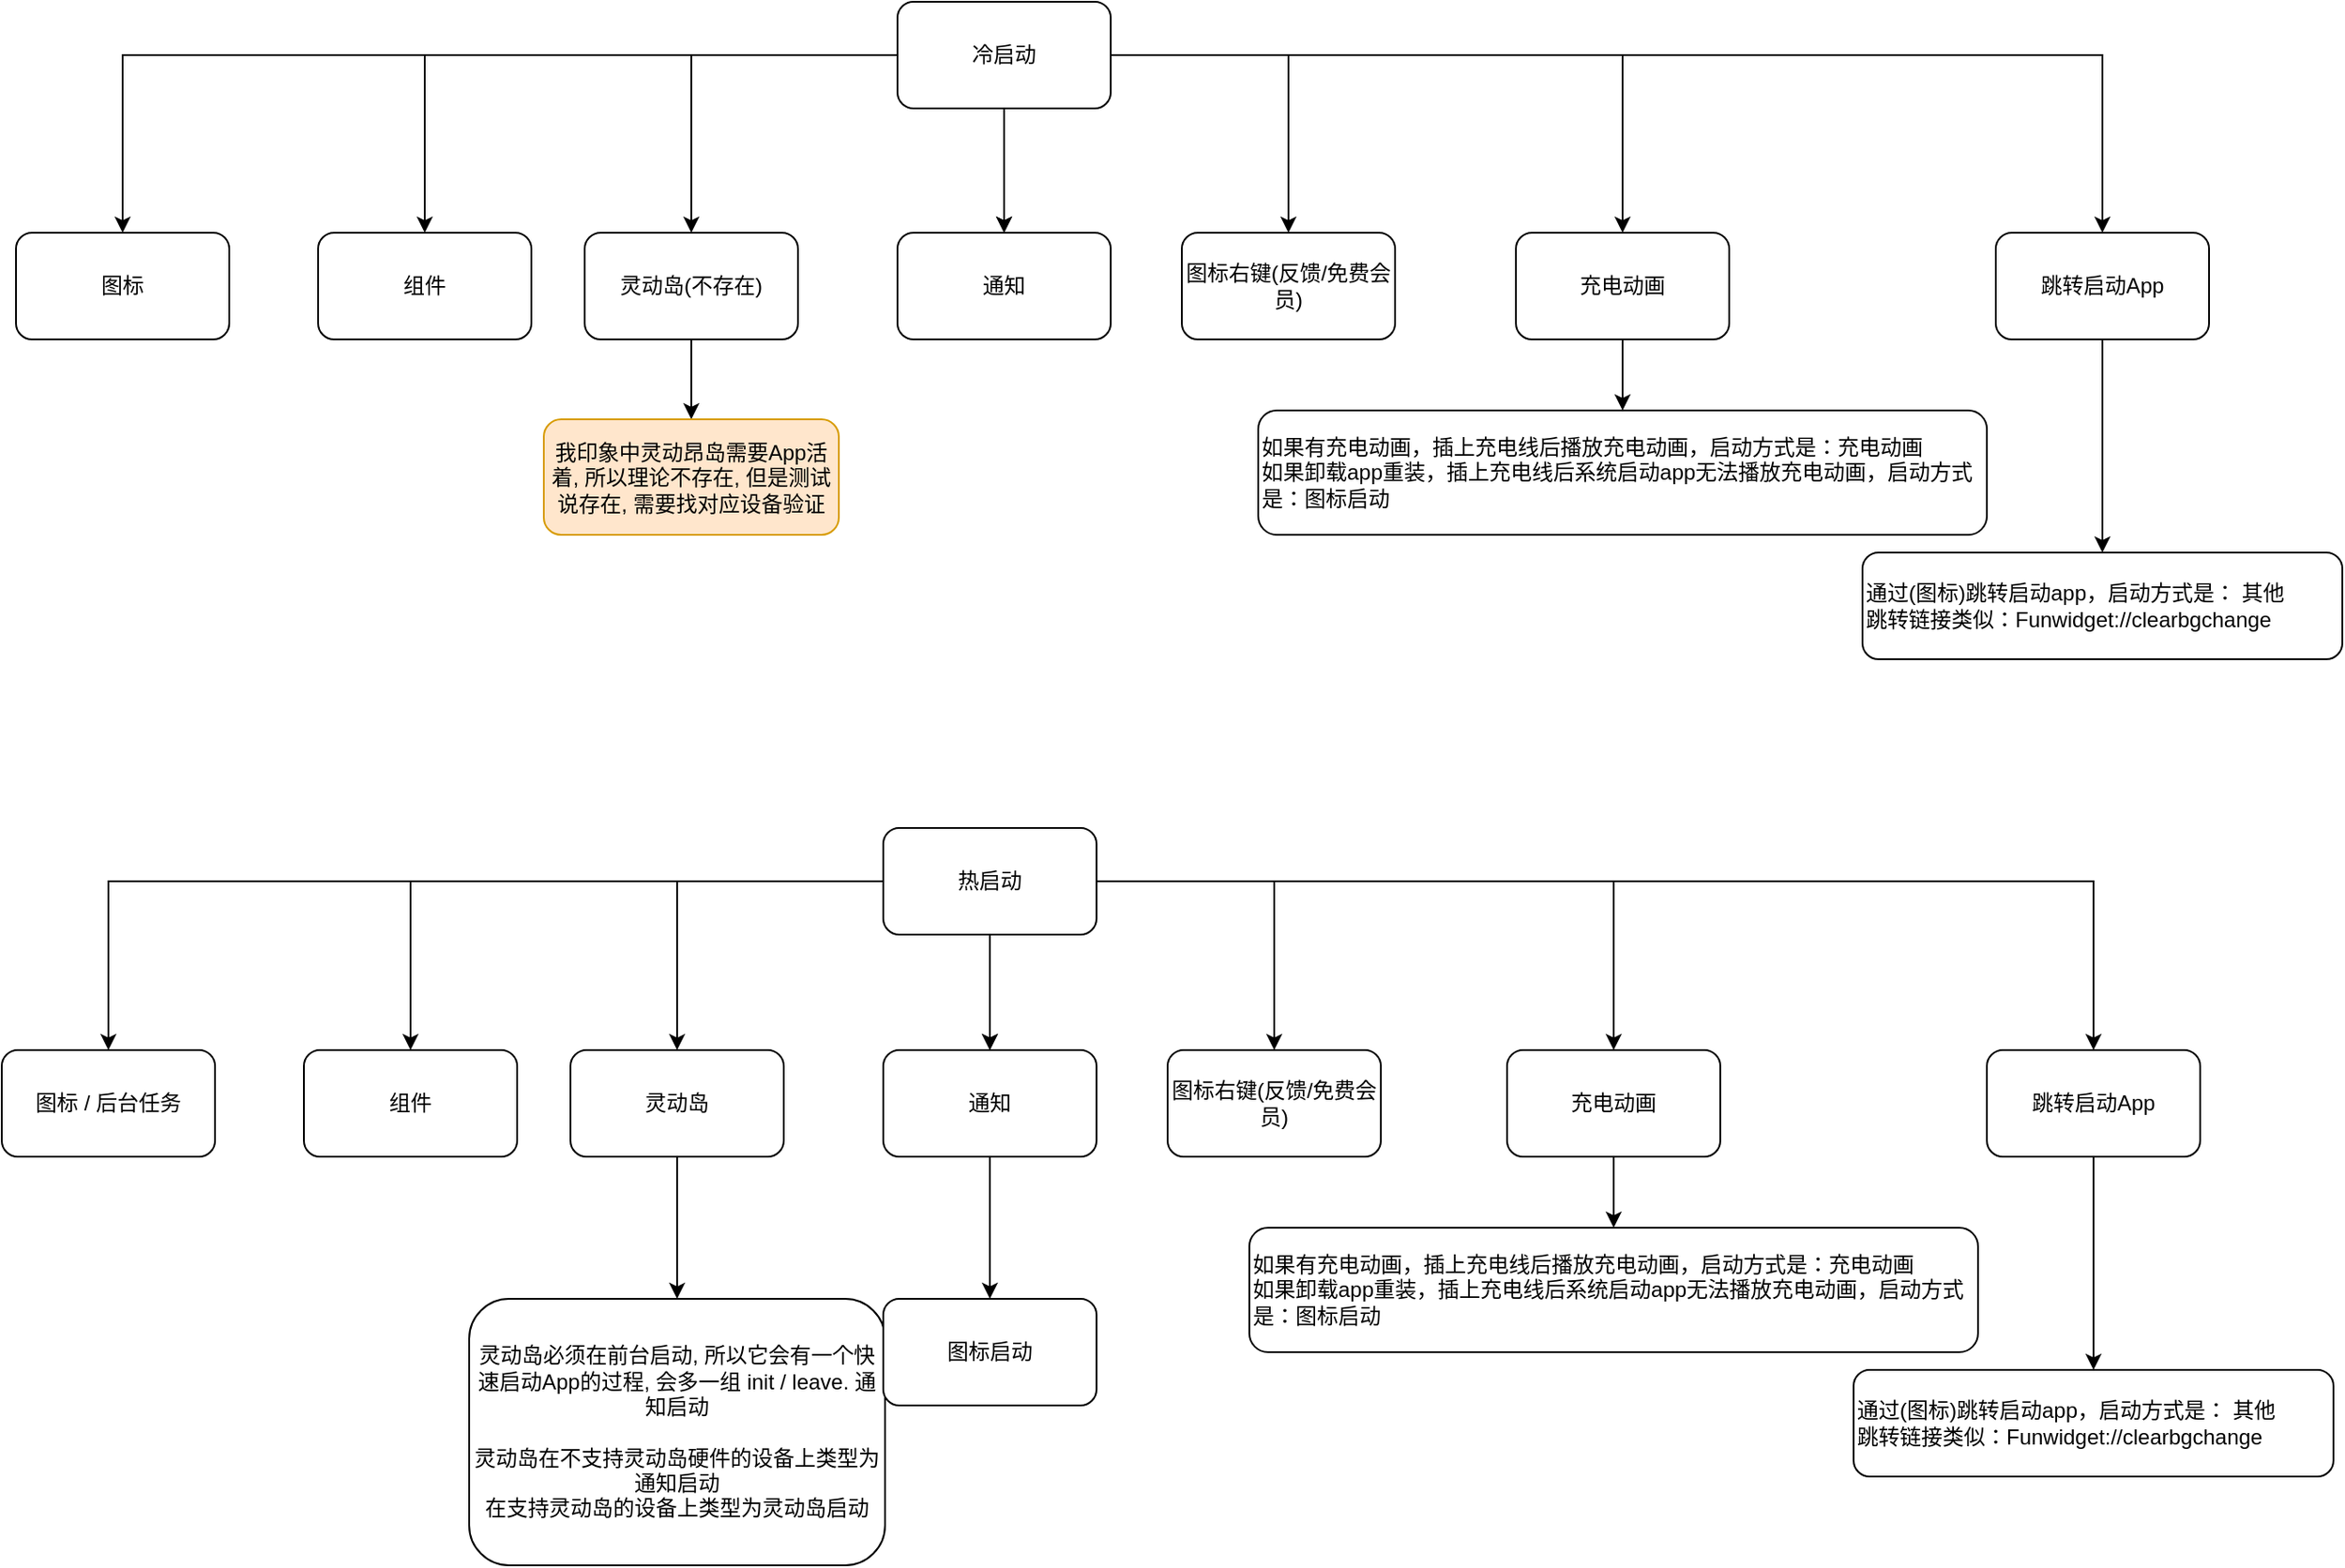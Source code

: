 <mxfile version="27.0.9">
  <diagram name="第 1 页" id="DR47_IzQKjVvNNsbXrHD">
    <mxGraphModel dx="1426" dy="791" grid="1" gridSize="10" guides="1" tooltips="1" connect="1" arrows="1" fold="1" page="1" pageScale="1" pageWidth="827" pageHeight="1169" math="0" shadow="0">
      <root>
        <mxCell id="0" />
        <mxCell id="1" parent="0" />
        <mxCell id="mJpknvR6hPVJOugvHWo4-3" value="" style="edgeStyle=orthogonalEdgeStyle;rounded=0;orthogonalLoop=1;jettySize=auto;html=1;" parent="1" source="mJpknvR6hPVJOugvHWo4-1" target="mJpknvR6hPVJOugvHWo4-2" edge="1">
          <mxGeometry relative="1" as="geometry" />
        </mxCell>
        <mxCell id="mJpknvR6hPVJOugvHWo4-5" value="" style="edgeStyle=orthogonalEdgeStyle;rounded=0;orthogonalLoop=1;jettySize=auto;html=1;" parent="1" source="mJpknvR6hPVJOugvHWo4-1" target="mJpknvR6hPVJOugvHWo4-4" edge="1">
          <mxGeometry relative="1" as="geometry" />
        </mxCell>
        <mxCell id="mJpknvR6hPVJOugvHWo4-8" value="" style="edgeStyle=orthogonalEdgeStyle;rounded=0;orthogonalLoop=1;jettySize=auto;html=1;" parent="1" source="mJpknvR6hPVJOugvHWo4-1" target="mJpknvR6hPVJOugvHWo4-4" edge="1">
          <mxGeometry relative="1" as="geometry" />
        </mxCell>
        <mxCell id="mJpknvR6hPVJOugvHWo4-10" value="" style="edgeStyle=orthogonalEdgeStyle;rounded=0;orthogonalLoop=1;jettySize=auto;html=1;" parent="1" source="mJpknvR6hPVJOugvHWo4-1" target="mJpknvR6hPVJOugvHWo4-9" edge="1">
          <mxGeometry relative="1" as="geometry" />
        </mxCell>
        <mxCell id="mJpknvR6hPVJOugvHWo4-12" value="" style="edgeStyle=orthogonalEdgeStyle;rounded=0;orthogonalLoop=1;jettySize=auto;html=1;" parent="1" source="mJpknvR6hPVJOugvHWo4-1" target="mJpknvR6hPVJOugvHWo4-11" edge="1">
          <mxGeometry relative="1" as="geometry" />
        </mxCell>
        <mxCell id="mJpknvR6hPVJOugvHWo4-13" style="edgeStyle=orthogonalEdgeStyle;rounded=0;orthogonalLoop=1;jettySize=auto;html=1;entryX=0.5;entryY=0;entryDx=0;entryDy=0;" parent="1" source="mJpknvR6hPVJOugvHWo4-1" target="mJpknvR6hPVJOugvHWo4-6" edge="1">
          <mxGeometry relative="1" as="geometry" />
        </mxCell>
        <mxCell id="-SUCJFgHkxZR1MliOKyg-2" value="" style="edgeStyle=orthogonalEdgeStyle;rounded=0;orthogonalLoop=1;jettySize=auto;html=1;" edge="1" parent="1" source="mJpknvR6hPVJOugvHWo4-1" target="-SUCJFgHkxZR1MliOKyg-1">
          <mxGeometry relative="1" as="geometry" />
        </mxCell>
        <mxCell id="-SUCJFgHkxZR1MliOKyg-7" value="" style="edgeStyle=orthogonalEdgeStyle;rounded=0;orthogonalLoop=1;jettySize=auto;html=1;" edge="1" parent="1" source="mJpknvR6hPVJOugvHWo4-1" target="-SUCJFgHkxZR1MliOKyg-6">
          <mxGeometry relative="1" as="geometry" />
        </mxCell>
        <mxCell id="mJpknvR6hPVJOugvHWo4-1" value="冷启动" style="rounded=1;whiteSpace=wrap;html=1;" parent="1" vertex="1">
          <mxGeometry x="522" y="90" width="120" height="60" as="geometry" />
        </mxCell>
        <mxCell id="mJpknvR6hPVJOugvHWo4-2" value="图标" style="rounded=1;whiteSpace=wrap;html=1;" parent="1" vertex="1">
          <mxGeometry x="26" y="220" width="120" height="60" as="geometry" />
        </mxCell>
        <mxCell id="mJpknvR6hPVJOugvHWo4-4" value="通知" style="whiteSpace=wrap;html=1;rounded=1;" parent="1" vertex="1">
          <mxGeometry x="522" y="220" width="120" height="60" as="geometry" />
        </mxCell>
        <mxCell id="mJpknvR6hPVJOugvHWo4-6" value="组件" style="whiteSpace=wrap;html=1;rounded=1;" parent="1" vertex="1">
          <mxGeometry x="196" y="220" width="120" height="60" as="geometry" />
        </mxCell>
        <mxCell id="-SUCJFgHkxZR1MliOKyg-19" value="" style="edgeStyle=orthogonalEdgeStyle;rounded=0;orthogonalLoop=1;jettySize=auto;html=1;" edge="1" parent="1" source="mJpknvR6hPVJOugvHWo4-9" target="-SUCJFgHkxZR1MliOKyg-18">
          <mxGeometry relative="1" as="geometry" />
        </mxCell>
        <mxCell id="mJpknvR6hPVJOugvHWo4-9" value="灵动岛(不存在)" style="whiteSpace=wrap;html=1;rounded=1;" parent="1" vertex="1">
          <mxGeometry x="346" y="220" width="120" height="60" as="geometry" />
        </mxCell>
        <mxCell id="mJpknvR6hPVJOugvHWo4-11" value="图标右键(反馈/免费会员)" style="whiteSpace=wrap;html=1;rounded=1;" parent="1" vertex="1">
          <mxGeometry x="682" y="220" width="120" height="60" as="geometry" />
        </mxCell>
        <mxCell id="mJpknvR6hPVJOugvHWo4-14" value="" style="edgeStyle=orthogonalEdgeStyle;rounded=0;orthogonalLoop=1;jettySize=auto;html=1;" parent="1" source="mJpknvR6hPVJOugvHWo4-20" target="mJpknvR6hPVJOugvHWo4-21" edge="1">
          <mxGeometry relative="1" as="geometry" />
        </mxCell>
        <mxCell id="mJpknvR6hPVJOugvHWo4-15" value="" style="edgeStyle=orthogonalEdgeStyle;rounded=0;orthogonalLoop=1;jettySize=auto;html=1;" parent="1" source="mJpknvR6hPVJOugvHWo4-20" target="mJpknvR6hPVJOugvHWo4-22" edge="1">
          <mxGeometry relative="1" as="geometry" />
        </mxCell>
        <mxCell id="mJpknvR6hPVJOugvHWo4-16" value="" style="edgeStyle=orthogonalEdgeStyle;rounded=0;orthogonalLoop=1;jettySize=auto;html=1;" parent="1" source="mJpknvR6hPVJOugvHWo4-20" target="mJpknvR6hPVJOugvHWo4-22" edge="1">
          <mxGeometry relative="1" as="geometry" />
        </mxCell>
        <mxCell id="mJpknvR6hPVJOugvHWo4-17" value="" style="edgeStyle=orthogonalEdgeStyle;rounded=0;orthogonalLoop=1;jettySize=auto;html=1;" parent="1" source="mJpknvR6hPVJOugvHWo4-20" target="mJpknvR6hPVJOugvHWo4-24" edge="1">
          <mxGeometry relative="1" as="geometry" />
        </mxCell>
        <mxCell id="mJpknvR6hPVJOugvHWo4-18" value="" style="edgeStyle=orthogonalEdgeStyle;rounded=0;orthogonalLoop=1;jettySize=auto;html=1;" parent="1" source="mJpknvR6hPVJOugvHWo4-20" target="mJpknvR6hPVJOugvHWo4-25" edge="1">
          <mxGeometry relative="1" as="geometry" />
        </mxCell>
        <mxCell id="mJpknvR6hPVJOugvHWo4-19" style="edgeStyle=orthogonalEdgeStyle;rounded=0;orthogonalLoop=1;jettySize=auto;html=1;entryX=0.5;entryY=0;entryDx=0;entryDy=0;" parent="1" source="mJpknvR6hPVJOugvHWo4-20" target="mJpknvR6hPVJOugvHWo4-23" edge="1">
          <mxGeometry relative="1" as="geometry" />
        </mxCell>
        <mxCell id="-SUCJFgHkxZR1MliOKyg-16" style="edgeStyle=orthogonalEdgeStyle;rounded=0;orthogonalLoop=1;jettySize=auto;html=1;entryX=0.5;entryY=0;entryDx=0;entryDy=0;" edge="1" parent="1" source="mJpknvR6hPVJOugvHWo4-20" target="-SUCJFgHkxZR1MliOKyg-11">
          <mxGeometry relative="1" as="geometry" />
        </mxCell>
        <mxCell id="-SUCJFgHkxZR1MliOKyg-17" style="edgeStyle=orthogonalEdgeStyle;rounded=0;orthogonalLoop=1;jettySize=auto;html=1;entryX=0.5;entryY=0;entryDx=0;entryDy=0;" edge="1" parent="1" source="mJpknvR6hPVJOugvHWo4-20" target="-SUCJFgHkxZR1MliOKyg-13">
          <mxGeometry relative="1" as="geometry" />
        </mxCell>
        <mxCell id="mJpknvR6hPVJOugvHWo4-20" value="热启动" style="rounded=1;whiteSpace=wrap;html=1;" parent="1" vertex="1">
          <mxGeometry x="514" y="555" width="120" height="60" as="geometry" />
        </mxCell>
        <mxCell id="mJpknvR6hPVJOugvHWo4-21" value="图标 / 后台任务" style="rounded=1;whiteSpace=wrap;html=1;" parent="1" vertex="1">
          <mxGeometry x="18" y="680" width="120" height="60" as="geometry" />
        </mxCell>
        <mxCell id="mJpknvR6hPVJOugvHWo4-29" value="" style="edgeStyle=orthogonalEdgeStyle;rounded=0;orthogonalLoop=1;jettySize=auto;html=1;" parent="1" source="mJpknvR6hPVJOugvHWo4-22" target="mJpknvR6hPVJOugvHWo4-28" edge="1">
          <mxGeometry relative="1" as="geometry" />
        </mxCell>
        <mxCell id="mJpknvR6hPVJOugvHWo4-22" value="通知" style="whiteSpace=wrap;html=1;rounded=1;" parent="1" vertex="1">
          <mxGeometry x="514" y="680" width="120" height="60" as="geometry" />
        </mxCell>
        <mxCell id="mJpknvR6hPVJOugvHWo4-23" value="组件" style="whiteSpace=wrap;html=1;rounded=1;" parent="1" vertex="1">
          <mxGeometry x="188" y="680" width="120" height="60" as="geometry" />
        </mxCell>
        <mxCell id="mJpknvR6hPVJOugvHWo4-27" value="" style="edgeStyle=orthogonalEdgeStyle;rounded=0;orthogonalLoop=1;jettySize=auto;html=1;" parent="1" source="mJpknvR6hPVJOugvHWo4-24" target="mJpknvR6hPVJOugvHWo4-26" edge="1">
          <mxGeometry relative="1" as="geometry" />
        </mxCell>
        <mxCell id="mJpknvR6hPVJOugvHWo4-24" value="灵动岛" style="whiteSpace=wrap;html=1;rounded=1;" parent="1" vertex="1">
          <mxGeometry x="338" y="680" width="120" height="60" as="geometry" />
        </mxCell>
        <mxCell id="mJpknvR6hPVJOugvHWo4-25" value="图标右键(反馈/免费会员)" style="whiteSpace=wrap;html=1;rounded=1;" parent="1" vertex="1">
          <mxGeometry x="674" y="680" width="120" height="60" as="geometry" />
        </mxCell>
        <mxCell id="mJpknvR6hPVJOugvHWo4-26" value="灵动岛必须在前台启动, 所以它会有一个快速启动App的过程, 会多一组 init / leave. 通知启动&lt;div&gt;&lt;br&gt;&lt;/div&gt;&lt;div&gt;灵动岛在不支持灵动岛硬件的设备上类型为 通知启动&lt;/div&gt;&lt;div&gt;在支持灵动岛的设备上类型为灵动岛启动&lt;/div&gt;" style="whiteSpace=wrap;html=1;rounded=1;" parent="1" vertex="1">
          <mxGeometry x="281" y="820" width="234" height="150" as="geometry" />
        </mxCell>
        <mxCell id="mJpknvR6hPVJOugvHWo4-28" value="图标启动" style="whiteSpace=wrap;html=1;rounded=1;" parent="1" vertex="1">
          <mxGeometry x="514" y="820" width="120" height="60" as="geometry" />
        </mxCell>
        <mxCell id="-SUCJFgHkxZR1MliOKyg-4" value="" style="edgeStyle=orthogonalEdgeStyle;rounded=0;orthogonalLoop=1;jettySize=auto;html=1;" edge="1" parent="1" source="-SUCJFgHkxZR1MliOKyg-1" target="-SUCJFgHkxZR1MliOKyg-3">
          <mxGeometry relative="1" as="geometry" />
        </mxCell>
        <mxCell id="-SUCJFgHkxZR1MliOKyg-1" value="充电动画" style="whiteSpace=wrap;html=1;rounded=1;" vertex="1" parent="1">
          <mxGeometry x="870" y="220" width="120" height="60" as="geometry" />
        </mxCell>
        <mxCell id="-SUCJFgHkxZR1MliOKyg-3" value="&lt;div&gt;如果有充电动画，插上充电线后播放充电动画，启动方式是：充电动画&lt;/div&gt;&lt;div&gt;如果卸载app重装，插上充电线后系统启动app无法播放充电动画，启动方式是：图标启动&lt;/div&gt;" style="whiteSpace=wrap;html=1;rounded=1;align=left;" vertex="1" parent="1">
          <mxGeometry x="725" y="320" width="410" height="70" as="geometry" />
        </mxCell>
        <mxCell id="-SUCJFgHkxZR1MliOKyg-9" value="" style="edgeStyle=orthogonalEdgeStyle;rounded=0;orthogonalLoop=1;jettySize=auto;html=1;" edge="1" parent="1" source="-SUCJFgHkxZR1MliOKyg-6" target="-SUCJFgHkxZR1MliOKyg-8">
          <mxGeometry relative="1" as="geometry" />
        </mxCell>
        <mxCell id="-SUCJFgHkxZR1MliOKyg-6" value="跳转启动App" style="whiteSpace=wrap;html=1;rounded=1;" vertex="1" parent="1">
          <mxGeometry x="1140" y="220" width="120" height="60" as="geometry" />
        </mxCell>
        <mxCell id="-SUCJFgHkxZR1MliOKyg-8" value="通过(图标)跳转启动app，启动方式是： 其他&lt;br&gt;跳转链接类似：Funwidget://clearbgchange" style="whiteSpace=wrap;html=1;rounded=1;align=left;" vertex="1" parent="1">
          <mxGeometry x="1065" y="400" width="270" height="60" as="geometry" />
        </mxCell>
        <mxCell id="-SUCJFgHkxZR1MliOKyg-10" value="" style="edgeStyle=orthogonalEdgeStyle;rounded=0;orthogonalLoop=1;jettySize=auto;html=1;" edge="1" source="-SUCJFgHkxZR1MliOKyg-11" target="-SUCJFgHkxZR1MliOKyg-15" parent="1">
          <mxGeometry relative="1" as="geometry" />
        </mxCell>
        <mxCell id="-SUCJFgHkxZR1MliOKyg-11" value="充电动画" style="whiteSpace=wrap;html=1;rounded=1;" vertex="1" parent="1">
          <mxGeometry x="865" y="680" width="120" height="60" as="geometry" />
        </mxCell>
        <mxCell id="-SUCJFgHkxZR1MliOKyg-12" value="" style="edgeStyle=orthogonalEdgeStyle;rounded=0;orthogonalLoop=1;jettySize=auto;html=1;" edge="1" source="-SUCJFgHkxZR1MliOKyg-13" target="-SUCJFgHkxZR1MliOKyg-14" parent="1">
          <mxGeometry relative="1" as="geometry" />
        </mxCell>
        <mxCell id="-SUCJFgHkxZR1MliOKyg-13" value="跳转启动App" style="whiteSpace=wrap;html=1;rounded=1;" vertex="1" parent="1">
          <mxGeometry x="1135" y="680" width="120" height="60" as="geometry" />
        </mxCell>
        <mxCell id="-SUCJFgHkxZR1MliOKyg-14" value="通过(图标)跳转启动app，启动方式是： 其他&lt;br&gt;跳转链接类似：Funwidget://clearbgchange" style="whiteSpace=wrap;html=1;rounded=1;align=left;" vertex="1" parent="1">
          <mxGeometry x="1060" y="860" width="270" height="60" as="geometry" />
        </mxCell>
        <mxCell id="-SUCJFgHkxZR1MliOKyg-15" value="&lt;div&gt;如果有充电动画，插上充电线后播放充电动画，启动方式是：充电动画&lt;/div&gt;&lt;div&gt;如果卸载app重装，插上充电线后系统启动app无法播放充电动画，启动方式是：图标启动&lt;/div&gt;" style="whiteSpace=wrap;html=1;rounded=1;align=left;" vertex="1" parent="1">
          <mxGeometry x="720" y="780" width="410" height="70" as="geometry" />
        </mxCell>
        <mxCell id="-SUCJFgHkxZR1MliOKyg-18" value="我印象中灵动昂岛需要App活着, 所以理论不存在, 但是测试说存在, 需要找对应设备验证" style="whiteSpace=wrap;html=1;rounded=1;fillColor=#ffe6cc;strokeColor=#d79b00;" vertex="1" parent="1">
          <mxGeometry x="323" y="325" width="166" height="65" as="geometry" />
        </mxCell>
      </root>
    </mxGraphModel>
  </diagram>
</mxfile>

